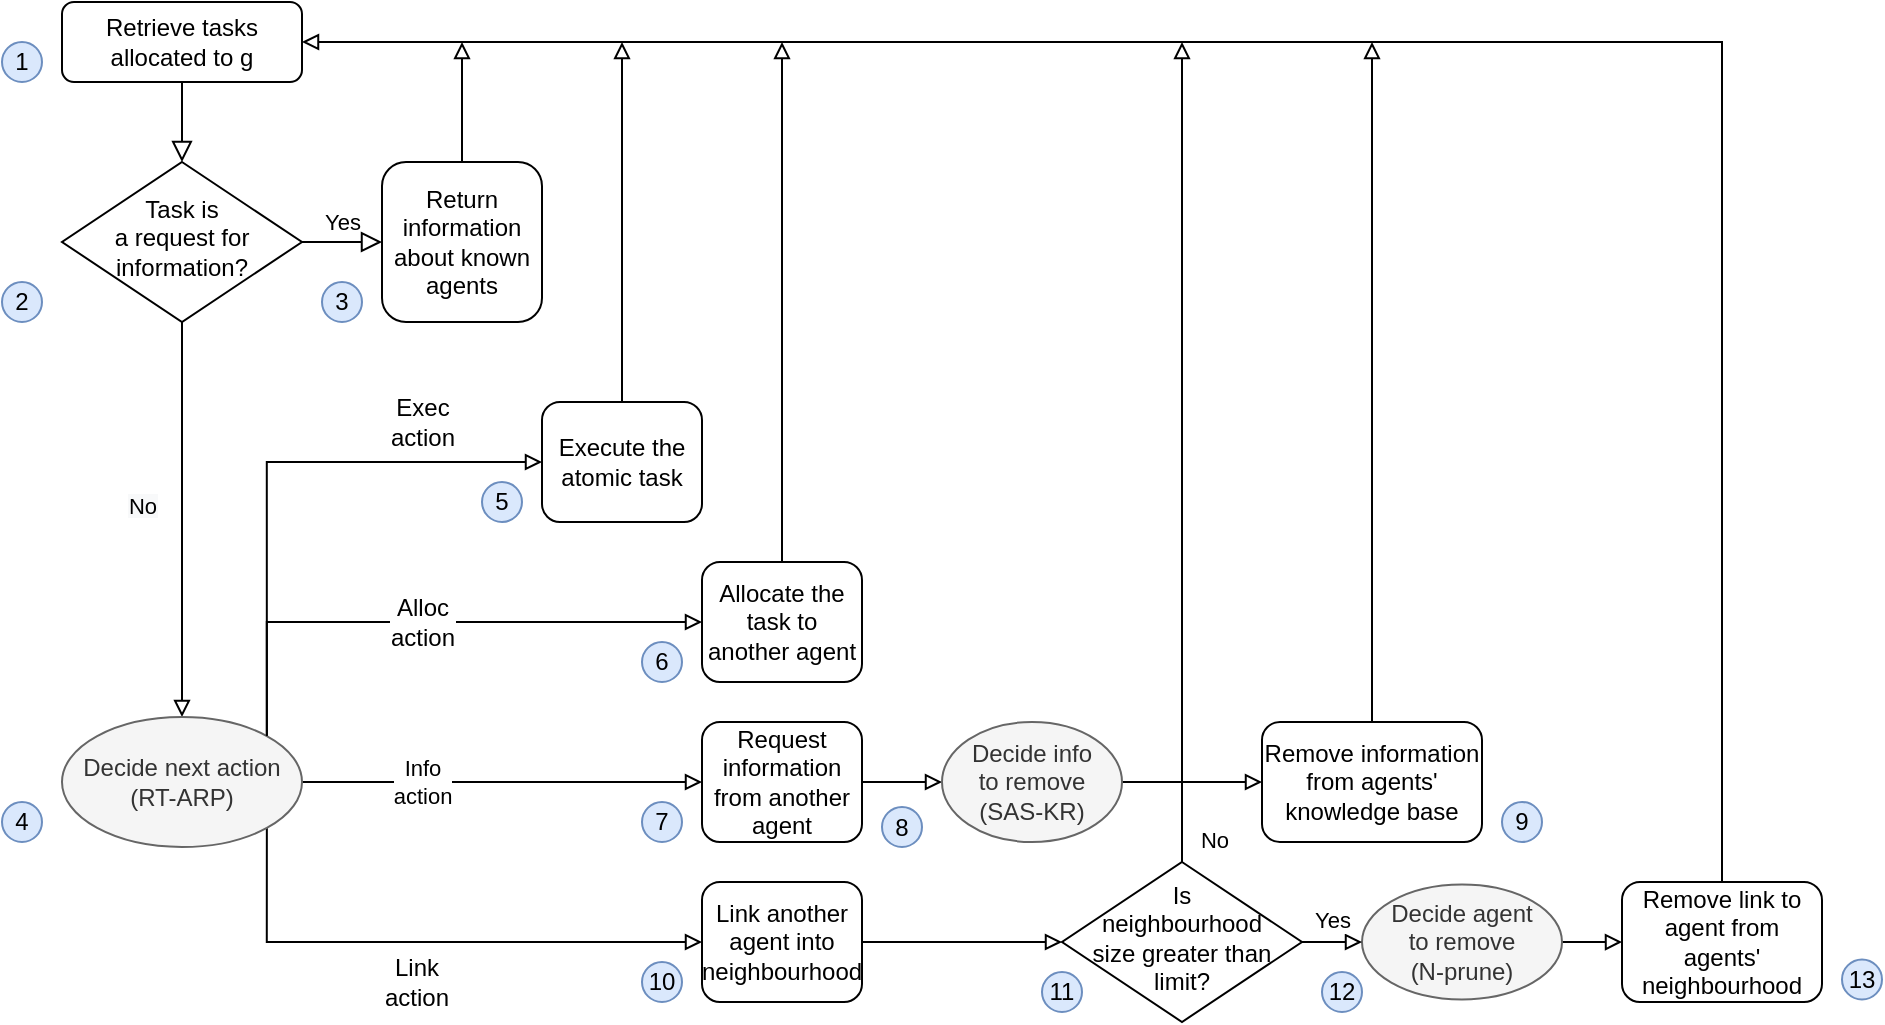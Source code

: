 <mxfile version="13.0.3" type="device"><diagram id="C5RBs43oDa-KdzZeNtuy" name="Page-1"><mxGraphModel dx="1106" dy="822" grid="1" gridSize="10" guides="1" tooltips="1" connect="1" arrows="1" fold="1" page="1" pageScale="1" pageWidth="827" pageHeight="1169" math="0" shadow="0"><root><mxCell id="WIyWlLk6GJQsqaUBKTNV-0"/><mxCell id="WIyWlLk6GJQsqaUBKTNV-1" parent="WIyWlLk6GJQsqaUBKTNV-0"/><mxCell id="WIyWlLk6GJQsqaUBKTNV-2" value="" style="rounded=0;html=1;jettySize=auto;orthogonalLoop=1;fontSize=11;endArrow=block;endFill=0;endSize=8;strokeWidth=1;shadow=0;labelBackgroundColor=none;edgeStyle=orthogonalEdgeStyle;fontStyle=0;entryX=0.5;entryY=0;entryDx=0;entryDy=0;" parent="WIyWlLk6GJQsqaUBKTNV-1" source="WIyWlLk6GJQsqaUBKTNV-3" target="WIyWlLk6GJQsqaUBKTNV-10" edge="1"><mxGeometry x="-0.2" y="-20" relative="1" as="geometry"><mxPoint as="offset"/><mxPoint x="220" y="170" as="targetPoint"/></mxGeometry></mxCell><mxCell id="WIyWlLk6GJQsqaUBKTNV-3" value="Retrieve tasks allocated to g" style="rounded=1;whiteSpace=wrap;html=1;fontSize=12;glass=0;strokeWidth=1;shadow=0;fontStyle=0" parent="WIyWlLk6GJQsqaUBKTNV-1" vertex="1"><mxGeometry x="160" y="80" width="120" height="40" as="geometry"/></mxCell><mxCell id="WIyWlLk6GJQsqaUBKTNV-9" value="Yes" style="edgeStyle=orthogonalEdgeStyle;rounded=0;html=1;jettySize=auto;orthogonalLoop=1;fontSize=11;endArrow=block;endFill=0;endSize=8;strokeWidth=1;shadow=0;labelBackgroundColor=none;fontStyle=0" parent="WIyWlLk6GJQsqaUBKTNV-1" source="WIyWlLk6GJQsqaUBKTNV-10" target="WIyWlLk6GJQsqaUBKTNV-12" edge="1"><mxGeometry y="10" relative="1" as="geometry"><mxPoint as="offset"/></mxGeometry></mxCell><mxCell id="-1iLSRCerz2YxzJYn320-26" value="&#10;&#10;&lt;span style=&quot;color: rgb(0, 0, 0); font-family: helvetica; font-size: 11px; font-style: normal; letter-spacing: normal; text-align: center; text-indent: 0px; text-transform: none; word-spacing: 0px; background-color: rgb(248, 249, 250); display: inline; float: none;&quot;&gt;No&lt;/span&gt;&#10;&#10;" style="edgeStyle=orthogonalEdgeStyle;rounded=0;orthogonalLoop=1;jettySize=auto;html=1;exitX=0.5;exitY=1;exitDx=0;exitDy=0;entryX=0.5;entryY=0;entryDx=0;entryDy=0;endArrow=block;endFill=0;fontStyle=0" parent="WIyWlLk6GJQsqaUBKTNV-1" source="WIyWlLk6GJQsqaUBKTNV-10" target="-1iLSRCerz2YxzJYn320-7" edge="1"><mxGeometry x="-0.067" y="-20" relative="1" as="geometry"><mxPoint as="offset"/></mxGeometry></mxCell><mxCell id="WIyWlLk6GJQsqaUBKTNV-10" value="&lt;font face=&quot;sans-serif&quot;&gt;Task is &lt;br&gt;a request for information?&lt;/font&gt;" style="rhombus;whiteSpace=wrap;html=1;shadow=0;fontFamily=Helvetica;fontSize=12;align=center;strokeWidth=1;spacing=6;spacingTop=-4;fontStyle=0" parent="WIyWlLk6GJQsqaUBKTNV-1" vertex="1"><mxGeometry x="160" y="160" width="120" height="80" as="geometry"/></mxCell><mxCell id="NhZEEdgqRD4LZpYJJ2mU-9" style="edgeStyle=orthogonalEdgeStyle;rounded=0;orthogonalLoop=1;jettySize=auto;html=1;exitX=0.5;exitY=0;exitDx=0;exitDy=0;endArrow=block;endFill=0;" edge="1" parent="WIyWlLk6GJQsqaUBKTNV-1" source="-1iLSRCerz2YxzJYn320-0"><mxGeometry relative="1" as="geometry"><mxPoint x="520" y="100" as="targetPoint"/></mxGeometry></mxCell><mxCell id="-1iLSRCerz2YxzJYn320-0" value="Allocate the task to another agent" style="rounded=1;whiteSpace=wrap;html=1;fontSize=12;glass=0;strokeWidth=1;shadow=0;fontStyle=0" parent="WIyWlLk6GJQsqaUBKTNV-1" vertex="1"><mxGeometry x="480" y="360" width="80" height="60" as="geometry"/></mxCell><mxCell id="-1iLSRCerz2YxzJYn320-13" style="edgeStyle=orthogonalEdgeStyle;rounded=0;orthogonalLoop=1;jettySize=auto;html=1;exitX=1;exitY=0.5;exitDx=0;exitDy=0;entryX=0;entryY=0.5;entryDx=0;entryDy=0;endArrow=block;endFill=0;fontStyle=0" parent="WIyWlLk6GJQsqaUBKTNV-1" source="-1iLSRCerz2YxzJYn320-1" target="-1iLSRCerz2YxzJYn320-8" edge="1"><mxGeometry relative="1" as="geometry"/></mxCell><mxCell id="-1iLSRCerz2YxzJYn320-1" value="Request information from another agent" style="rounded=1;whiteSpace=wrap;html=1;fontSize=12;glass=0;strokeWidth=1;shadow=0;fontStyle=0" parent="WIyWlLk6GJQsqaUBKTNV-1" vertex="1"><mxGeometry x="480" y="440" width="80" height="60" as="geometry"/></mxCell><mxCell id="-1iLSRCerz2YxzJYn320-22" style="edgeStyle=orthogonalEdgeStyle;rounded=0;orthogonalLoop=1;jettySize=auto;html=1;exitX=1;exitY=0.5;exitDx=0;exitDy=0;entryX=0;entryY=0.5;entryDx=0;entryDy=0;endArrow=block;endFill=0;fontStyle=0" parent="WIyWlLk6GJQsqaUBKTNV-1" source="-1iLSRCerz2YxzJYn320-2" target="-1iLSRCerz2YxzJYn320-21" edge="1"><mxGeometry relative="1" as="geometry"/></mxCell><mxCell id="-1iLSRCerz2YxzJYn320-2" value="Link another agent into neighbourhood" style="rounded=1;whiteSpace=wrap;html=1;fontSize=12;glass=0;strokeWidth=1;shadow=0;fontStyle=0" parent="WIyWlLk6GJQsqaUBKTNV-1" vertex="1"><mxGeometry x="480" y="520" width="80" height="60" as="geometry"/></mxCell><mxCell id="NhZEEdgqRD4LZpYJJ2mU-8" style="edgeStyle=orthogonalEdgeStyle;rounded=0;orthogonalLoop=1;jettySize=auto;html=1;exitX=0.5;exitY=0;exitDx=0;exitDy=0;endArrow=block;endFill=0;" edge="1" parent="WIyWlLk6GJQsqaUBKTNV-1" source="-1iLSRCerz2YxzJYn320-3"><mxGeometry relative="1" as="geometry"><mxPoint x="815" y="100" as="targetPoint"/></mxGeometry></mxCell><mxCell id="-1iLSRCerz2YxzJYn320-3" value="Remove information from agents' knowledge base" style="rounded=1;whiteSpace=wrap;html=1;fontSize=12;glass=0;strokeWidth=1;shadow=0;fontStyle=0" parent="WIyWlLk6GJQsqaUBKTNV-1" vertex="1"><mxGeometry x="760" y="440" width="110" height="60" as="geometry"/></mxCell><mxCell id="-1iLSRCerz2YxzJYn320-17" style="edgeStyle=orthogonalEdgeStyle;rounded=0;orthogonalLoop=1;jettySize=auto;html=1;entryX=1;entryY=0.5;entryDx=0;entryDy=0;exitX=0.5;exitY=0;exitDx=0;exitDy=0;endArrow=block;endFill=0;fontStyle=0" parent="WIyWlLk6GJQsqaUBKTNV-1" source="-1iLSRCerz2YxzJYn320-4" target="WIyWlLk6GJQsqaUBKTNV-3" edge="1"><mxGeometry relative="1" as="geometry"><Array as="points"><mxPoint x="990" y="100"/></Array></mxGeometry></mxCell><mxCell id="-1iLSRCerz2YxzJYn320-4" value="Remove link to agent from agents' neighbourhood" style="rounded=1;whiteSpace=wrap;html=1;fontSize=12;glass=0;strokeWidth=1;shadow=0;fontStyle=0" parent="WIyWlLk6GJQsqaUBKTNV-1" vertex="1"><mxGeometry x="940" y="520" width="100" height="60" as="geometry"/></mxCell><mxCell id="-1iLSRCerz2YxzJYn320-11" style="edgeStyle=orthogonalEdgeStyle;rounded=0;orthogonalLoop=1;jettySize=auto;html=1;exitX=1;exitY=1;exitDx=0;exitDy=0;entryX=0;entryY=0.5;entryDx=0;entryDy=0;endArrow=block;endFill=0;fontStyle=0" parent="WIyWlLk6GJQsqaUBKTNV-1" source="-1iLSRCerz2YxzJYn320-7" target="-1iLSRCerz2YxzJYn320-2" edge="1"><mxGeometry relative="1" as="geometry"><Array as="points"><mxPoint x="263" y="550"/></Array></mxGeometry></mxCell><mxCell id="-1iLSRCerz2YxzJYn320-29" value="Link&lt;br&gt;action" style="edgeLabel;html=1;align=center;verticalAlign=middle;resizable=0;points=[];fontSize=12;fontStyle=0" parent="-1iLSRCerz2YxzJYn320-11" vertex="1" connectable="0"><mxGeometry x="-0.191" y="18" relative="1" as="geometry"><mxPoint x="20.4" y="38" as="offset"/></mxGeometry></mxCell><mxCell id="-1iLSRCerz2YxzJYn320-12" value="Info&lt;br&gt;action" style="edgeStyle=orthogonalEdgeStyle;rounded=0;orthogonalLoop=1;jettySize=auto;html=1;exitX=1;exitY=0.5;exitDx=0;exitDy=0;entryX=0;entryY=0.5;entryDx=0;entryDy=0;endArrow=block;endFill=0;fontStyle=0" parent="WIyWlLk6GJQsqaUBKTNV-1" source="-1iLSRCerz2YxzJYn320-7" target="-1iLSRCerz2YxzJYn320-1" edge="1"><mxGeometry x="-0.4" relative="1" as="geometry"><mxPoint x="410" y="472.5" as="sourcePoint"/><mxPoint as="offset"/><Array as="points"><mxPoint x="320" y="470"/><mxPoint x="320" y="470"/></Array></mxGeometry></mxCell><mxCell id="-1iLSRCerz2YxzJYn320-28" value="Alloc&lt;br&gt;action" style="edgeStyle=orthogonalEdgeStyle;rounded=0;orthogonalLoop=1;jettySize=auto;html=1;exitX=1;exitY=0;exitDx=0;exitDy=0;entryX=0;entryY=0.5;entryDx=0;entryDy=0;endArrow=block;endFill=0;fontSize=12;fontStyle=0" parent="WIyWlLk6GJQsqaUBKTNV-1" source="-1iLSRCerz2YxzJYn320-7" target="-1iLSRCerz2YxzJYn320-0" edge="1"><mxGeometry x="-0.02" relative="1" as="geometry"><Array as="points"><mxPoint x="263" y="390"/></Array><mxPoint as="offset"/></mxGeometry></mxCell><mxCell id="-1iLSRCerz2YxzJYn320-7" value="Decide next action (RT-ARP)" style="ellipse;whiteSpace=wrap;html=1;fillColor=#f5f5f5;strokeColor=#666666;fontColor=#333333;fontStyle=0" parent="WIyWlLk6GJQsqaUBKTNV-1" vertex="1"><mxGeometry x="160" y="437.5" width="120" height="65" as="geometry"/></mxCell><mxCell id="-1iLSRCerz2YxzJYn320-14" style="edgeStyle=orthogonalEdgeStyle;rounded=0;orthogonalLoop=1;jettySize=auto;html=1;exitX=1;exitY=0.5;exitDx=0;exitDy=0;entryX=0;entryY=0.5;entryDx=0;entryDy=0;endArrow=block;endFill=0;fontStyle=0" parent="WIyWlLk6GJQsqaUBKTNV-1" source="-1iLSRCerz2YxzJYn320-8" target="-1iLSRCerz2YxzJYn320-3" edge="1"><mxGeometry relative="1" as="geometry"/></mxCell><mxCell id="-1iLSRCerz2YxzJYn320-24" style="edgeStyle=orthogonalEdgeStyle;rounded=0;orthogonalLoop=1;jettySize=auto;html=1;entryX=0;entryY=0.5;entryDx=0;entryDy=0;endArrow=block;endFill=0;fontStyle=0" parent="WIyWlLk6GJQsqaUBKTNV-1" source="-1iLSRCerz2YxzJYn320-9" target="-1iLSRCerz2YxzJYn320-4" edge="1"><mxGeometry relative="1" as="geometry"/></mxCell><mxCell id="-1iLSRCerz2YxzJYn320-9" value="Decide agent&lt;br&gt;to remove&lt;br&gt;(N-prune)" style="ellipse;whiteSpace=wrap;html=1;fillColor=#f5f5f5;strokeColor=#666666;fontColor=#333333;fontStyle=0" parent="WIyWlLk6GJQsqaUBKTNV-1" vertex="1"><mxGeometry x="810" y="521.25" width="100" height="57.5" as="geometry"/></mxCell><mxCell id="NhZEEdgqRD4LZpYJJ2mU-3" style="edgeStyle=orthogonalEdgeStyle;rounded=0;orthogonalLoop=1;jettySize=auto;html=1;exitX=0.5;exitY=0;exitDx=0;exitDy=0;endArrow=block;endFill=0;" edge="1" parent="WIyWlLk6GJQsqaUBKTNV-1" source="WIyWlLk6GJQsqaUBKTNV-12"><mxGeometry relative="1" as="geometry"><mxPoint x="360" y="100" as="targetPoint"/></mxGeometry></mxCell><mxCell id="WIyWlLk6GJQsqaUBKTNV-12" value="Return information&lt;br&gt;about known agents" style="rounded=1;whiteSpace=wrap;html=1;fontSize=12;glass=0;strokeWidth=1;shadow=0;fontStyle=0" parent="WIyWlLk6GJQsqaUBKTNV-1" vertex="1"><mxGeometry x="320" y="160" width="80" height="80" as="geometry"/></mxCell><mxCell id="-1iLSRCerz2YxzJYn320-8" value="Decide info&lt;br&gt;to remove&lt;br&gt;(SAS-KR)" style="ellipse;whiteSpace=wrap;html=1;fillColor=#f5f5f5;strokeColor=#666666;fontColor=#333333;fontStyle=0" parent="WIyWlLk6GJQsqaUBKTNV-1" vertex="1"><mxGeometry x="600" y="440" width="90" height="60" as="geometry"/></mxCell><mxCell id="-1iLSRCerz2YxzJYn320-23" value="Yes" style="edgeStyle=orthogonalEdgeStyle;rounded=0;orthogonalLoop=1;jettySize=auto;html=1;entryX=0;entryY=0.5;entryDx=0;entryDy=0;endArrow=block;endFill=0;fontStyle=0" parent="WIyWlLk6GJQsqaUBKTNV-1" source="-1iLSRCerz2YxzJYn320-21" target="-1iLSRCerz2YxzJYn320-9" edge="1"><mxGeometry y="-12" relative="1" as="geometry"><mxPoint y="1" as="offset"/></mxGeometry></mxCell><mxCell id="-1iLSRCerz2YxzJYn320-31" style="edgeStyle=orthogonalEdgeStyle;rounded=0;orthogonalLoop=1;jettySize=auto;html=1;exitX=0.5;exitY=0;exitDx=0;exitDy=0;endArrow=block;endFill=0;fontSize=12;fontStyle=0" parent="WIyWlLk6GJQsqaUBKTNV-1" source="-1iLSRCerz2YxzJYn320-21" edge="1"><mxGeometry relative="1" as="geometry"><mxPoint x="720" y="100" as="targetPoint"/></mxGeometry></mxCell><mxCell id="-1iLSRCerz2YxzJYn320-32" value="No" style="edgeLabel;html=1;align=center;verticalAlign=middle;resizable=0;points=[];fontSize=11;fontStyle=0" parent="-1iLSRCerz2YxzJYn320-31" vertex="1" connectable="0"><mxGeometry x="0.198" y="3" relative="1" as="geometry"><mxPoint x="18" y="234" as="offset"/></mxGeometry></mxCell><mxCell id="-1iLSRCerz2YxzJYn320-21" value="&lt;font face=&quot;sans-serif&quot;&gt;Is &lt;br&gt;neighbourhood &lt;br&gt;size greater than limit?&lt;/font&gt;" style="rhombus;whiteSpace=wrap;html=1;shadow=0;fontFamily=Helvetica;fontSize=12;align=center;strokeWidth=1;spacing=6;spacingTop=-4;fontStyle=0" parent="WIyWlLk6GJQsqaUBKTNV-1" vertex="1"><mxGeometry x="660" y="510" width="120" height="80" as="geometry"/></mxCell><mxCell id="NhZEEdgqRD4LZpYJJ2mU-10" style="edgeStyle=orthogonalEdgeStyle;rounded=0;orthogonalLoop=1;jettySize=auto;html=1;endArrow=block;endFill=0;" edge="1" parent="WIyWlLk6GJQsqaUBKTNV-1" source="NhZEEdgqRD4LZpYJJ2mU-4"><mxGeometry relative="1" as="geometry"><mxPoint x="440" y="100" as="targetPoint"/></mxGeometry></mxCell><mxCell id="NhZEEdgqRD4LZpYJJ2mU-4" value="Execute the atomic task" style="rounded=1;whiteSpace=wrap;html=1;fontSize=12;glass=0;strokeWidth=1;shadow=0;fontStyle=0" vertex="1" parent="WIyWlLk6GJQsqaUBKTNV-1"><mxGeometry x="400" y="280" width="80" height="60" as="geometry"/></mxCell><mxCell id="NhZEEdgqRD4LZpYJJ2mU-5" value="Exec&lt;br&gt;action" style="edgeStyle=orthogonalEdgeStyle;rounded=0;orthogonalLoop=1;jettySize=auto;html=1;exitX=1;exitY=0;exitDx=0;exitDy=0;entryX=0;entryY=0.5;entryDx=0;entryDy=0;endArrow=block;endFill=0;fontSize=12;fontStyle=0" edge="1" parent="WIyWlLk6GJQsqaUBKTNV-1" target="NhZEEdgqRD4LZpYJJ2mU-4" source="-1iLSRCerz2YxzJYn320-7"><mxGeometry x="0.563" y="20" relative="1" as="geometry"><Array as="points"><mxPoint x="263" y="310"/></Array><mxPoint as="offset"/><mxPoint x="262.754" y="362.198" as="sourcePoint"/></mxGeometry></mxCell><mxCell id="NhZEEdgqRD4LZpYJJ2mU-11" value="1" style="ellipse;whiteSpace=wrap;html=1;aspect=fixed;fillColor=#dae8fc;strokeColor=#6c8ebf;" vertex="1" parent="WIyWlLk6GJQsqaUBKTNV-1"><mxGeometry x="130" y="100" width="20" height="20" as="geometry"/></mxCell><mxCell id="NhZEEdgqRD4LZpYJJ2mU-12" value="2" style="ellipse;whiteSpace=wrap;html=1;aspect=fixed;fillColor=#dae8fc;strokeColor=#6c8ebf;" vertex="1" parent="WIyWlLk6GJQsqaUBKTNV-1"><mxGeometry x="130" y="220" width="20" height="20" as="geometry"/></mxCell><mxCell id="NhZEEdgqRD4LZpYJJ2mU-13" value="3" style="ellipse;whiteSpace=wrap;html=1;aspect=fixed;fillColor=#dae8fc;strokeColor=#6c8ebf;" vertex="1" parent="WIyWlLk6GJQsqaUBKTNV-1"><mxGeometry x="290" y="220" width="20" height="20" as="geometry"/></mxCell><mxCell id="NhZEEdgqRD4LZpYJJ2mU-14" value="4" style="ellipse;whiteSpace=wrap;html=1;aspect=fixed;fillColor=#dae8fc;strokeColor=#6c8ebf;" vertex="1" parent="WIyWlLk6GJQsqaUBKTNV-1"><mxGeometry x="130" y="480" width="20" height="20" as="geometry"/></mxCell><mxCell id="NhZEEdgqRD4LZpYJJ2mU-15" value="5" style="ellipse;whiteSpace=wrap;html=1;aspect=fixed;fillColor=#dae8fc;strokeColor=#6c8ebf;" vertex="1" parent="WIyWlLk6GJQsqaUBKTNV-1"><mxGeometry x="370" y="320" width="20" height="20" as="geometry"/></mxCell><mxCell id="NhZEEdgqRD4LZpYJJ2mU-16" value="6" style="ellipse;whiteSpace=wrap;html=1;aspect=fixed;fillColor=#dae8fc;strokeColor=#6c8ebf;" vertex="1" parent="WIyWlLk6GJQsqaUBKTNV-1"><mxGeometry x="450" y="400" width="20" height="20" as="geometry"/></mxCell><mxCell id="NhZEEdgqRD4LZpYJJ2mU-17" value="7" style="ellipse;whiteSpace=wrap;html=1;aspect=fixed;fillColor=#dae8fc;strokeColor=#6c8ebf;" vertex="1" parent="WIyWlLk6GJQsqaUBKTNV-1"><mxGeometry x="450" y="480" width="20" height="20" as="geometry"/></mxCell><mxCell id="NhZEEdgqRD4LZpYJJ2mU-18" value="10" style="ellipse;whiteSpace=wrap;html=1;aspect=fixed;fillColor=#dae8fc;strokeColor=#6c8ebf;" vertex="1" parent="WIyWlLk6GJQsqaUBKTNV-1"><mxGeometry x="450" y="560" width="20" height="20" as="geometry"/></mxCell><mxCell id="NhZEEdgqRD4LZpYJJ2mU-19" value="8" style="ellipse;whiteSpace=wrap;html=1;aspect=fixed;fillColor=#dae8fc;strokeColor=#6c8ebf;" vertex="1" parent="WIyWlLk6GJQsqaUBKTNV-1"><mxGeometry x="570" y="482.5" width="20" height="20" as="geometry"/></mxCell><mxCell id="NhZEEdgqRD4LZpYJJ2mU-20" value="11" style="ellipse;whiteSpace=wrap;html=1;aspect=fixed;fillColor=#dae8fc;strokeColor=#6c8ebf;" vertex="1" parent="WIyWlLk6GJQsqaUBKTNV-1"><mxGeometry x="650" y="565" width="20" height="20" as="geometry"/></mxCell><mxCell id="NhZEEdgqRD4LZpYJJ2mU-21" value="9" style="ellipse;whiteSpace=wrap;html=1;aspect=fixed;fillColor=#dae8fc;strokeColor=#6c8ebf;" vertex="1" parent="WIyWlLk6GJQsqaUBKTNV-1"><mxGeometry x="880" y="480" width="20" height="20" as="geometry"/></mxCell><mxCell id="NhZEEdgqRD4LZpYJJ2mU-22" value="13" style="ellipse;whiteSpace=wrap;html=1;aspect=fixed;fillColor=#dae8fc;strokeColor=#6c8ebf;" vertex="1" parent="WIyWlLk6GJQsqaUBKTNV-1"><mxGeometry x="1050" y="558.75" width="20" height="20" as="geometry"/></mxCell><mxCell id="NhZEEdgqRD4LZpYJJ2mU-23" value="12" style="ellipse;whiteSpace=wrap;html=1;aspect=fixed;fillColor=#dae8fc;strokeColor=#6c8ebf;" vertex="1" parent="WIyWlLk6GJQsqaUBKTNV-1"><mxGeometry x="790" y="565" width="20" height="20" as="geometry"/></mxCell></root></mxGraphModel></diagram></mxfile>